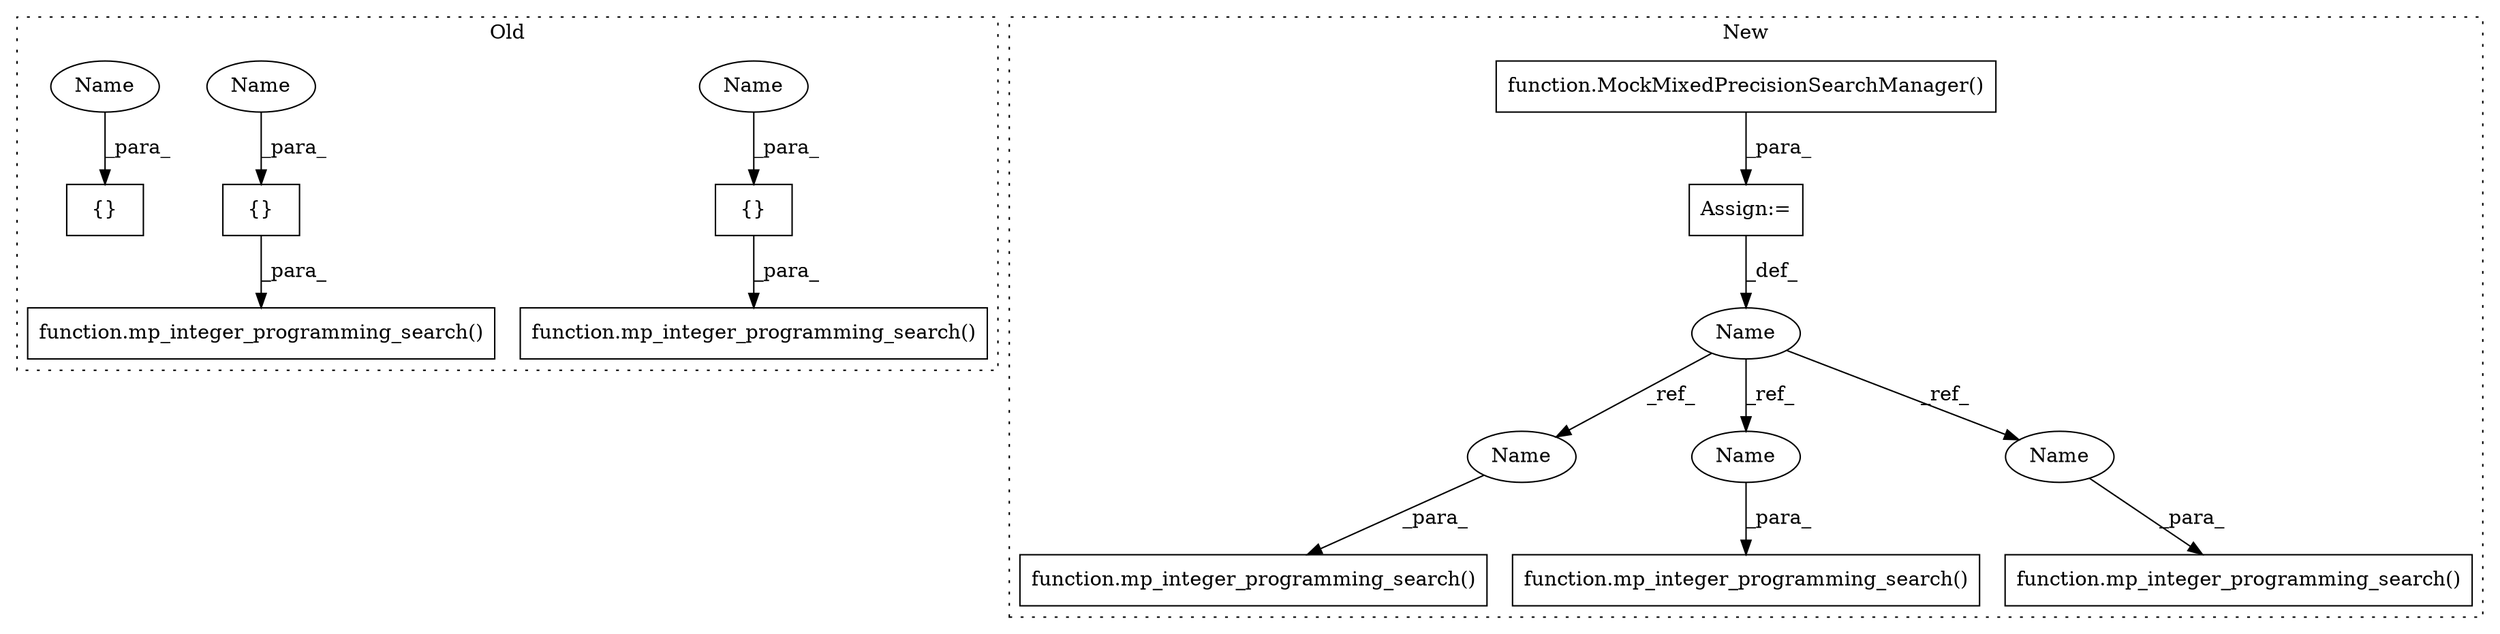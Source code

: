 digraph G {
subgraph cluster0 {
1 [label="{}" a="95" s="5069,5082" l="1,1" shape="box"];
3 [label="{}" a="95" s="6361,6374" l="1,1" shape="box"];
6 [label="function.mp_integer_programming_search()" a="75" s="5039,5339" l="30,213" shape="box"];
7 [label="{}" a="95" s="5804,5817" l="1,1" shape="box"];
8 [label="function.mp_integer_programming_search()" a="75" s="6331,6631" l="30,232" shape="box"];
15 [label="Name" a="87" s="5069,5082" l="1,1" shape="ellipse"];
16 [label="Name" a="87" s="6361,6374" l="1,1" shape="ellipse"];
17 [label="Name" a="87" s="5804,5817" l="1,1" shape="ellipse"];
label = "Old";
style="dotted";
}
subgraph cluster1 {
2 [label="function.mp_integer_programming_search()" a="75" s="5659,5708" l="30,91" shape="box"];
4 [label="Name" a="87" s="5076" l="19" shape="ellipse"];
5 [label="function.mp_integer_programming_search()" a="75" s="5514,5563" l="30,76" shape="box"];
9 [label="Assign:=" a="68" s="5095" l="3" shape="box"];
10 [label="function.mp_integer_programming_search()" a="75" s="5171,5220" l="30,72" shape="box"];
11 [label="function.MockMixedPrecisionSearchManager()" a="75" s="5098,5150" l="32,1" shape="box"];
12 [label="Name" a="87" s="5544" l="19" shape="ellipse"];
13 [label="Name" a="87" s="5689" l="19" shape="ellipse"];
14 [label="Name" a="87" s="5201" l="19" shape="ellipse"];
label = "New";
style="dotted";
}
1 -> 6 [label="_para_"];
3 -> 8 [label="_para_"];
4 -> 12 [label="_ref_"];
4 -> 13 [label="_ref_"];
4 -> 14 [label="_ref_"];
9 -> 4 [label="_def_"];
11 -> 9 [label="_para_"];
12 -> 5 [label="_para_"];
13 -> 2 [label="_para_"];
14 -> 10 [label="_para_"];
15 -> 1 [label="_para_"];
16 -> 3 [label="_para_"];
17 -> 7 [label="_para_"];
}